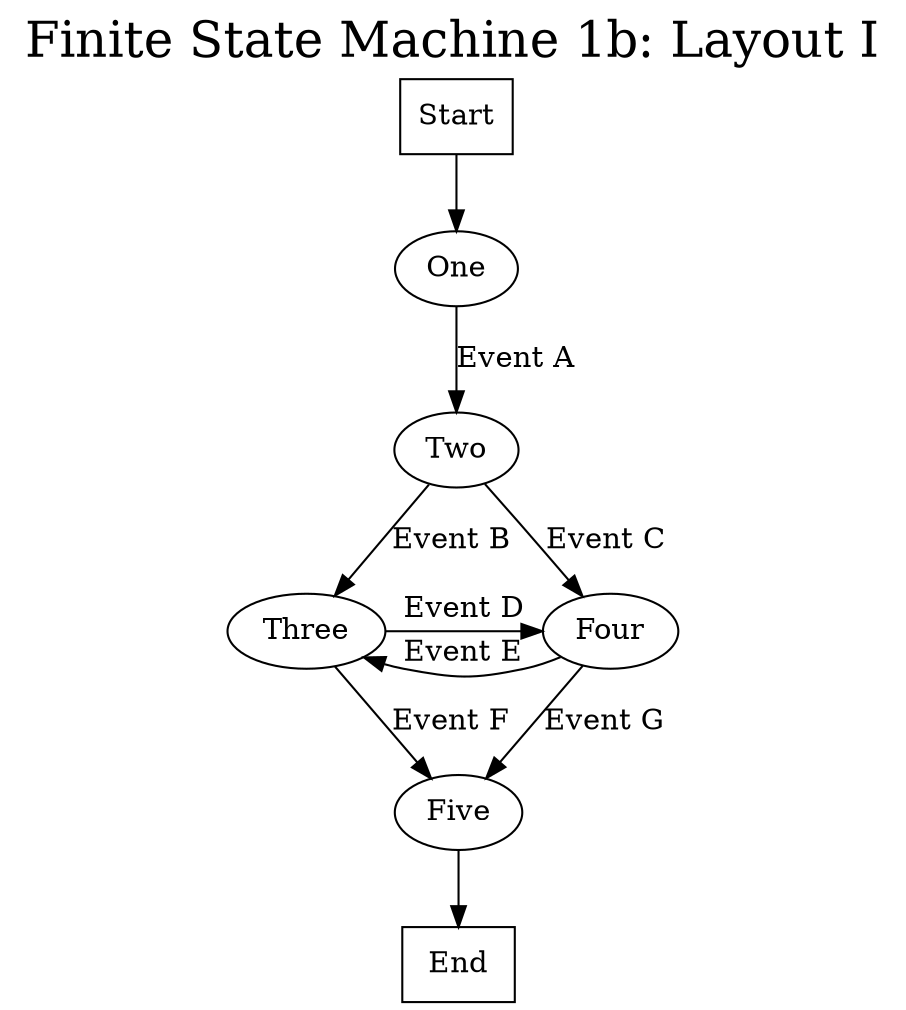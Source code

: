 digraph FSM1b {
    // Title
    label="Finite State Machine 1b: Layout I"
    labelloc=t
    fontsize=24

    // Nodes Three & Four point to each other.
    // Put nodes Three & Four at the same horizontal level.
    subgraph Horiz1 {
        penwidth=0          // Hidden border
        {
            rank=same       // All nodes have same Y-value
            Three -> Four [label="Event D"]
            Four -> Three [label="Event E"]
        }
    }

    Start -> One
    One -> Two [label="Event A"]

    Two -> Three [label="Event B"]
    Two -> Four [label="Event C"]
    
    Three -> Five [label="Event F"]
    Four -> Five [label="Event G"]

    Five -> End

    Start [shape=box]
    End [shape=box]

}

